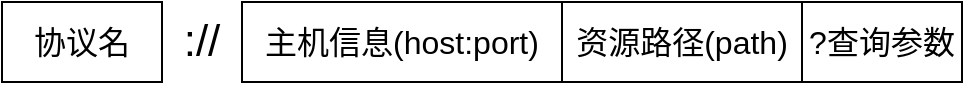 <mxfile version="10.7.7" type="device"><diagram id="YWKCaoE81KAT6_ziKfPa" name="第 1 页"><mxGraphModel dx="308" dy="537" grid="1" gridSize="10" guides="1" tooltips="1" connect="1" arrows="1" fold="1" page="1" pageScale="1" pageWidth="827" pageHeight="1169" math="0" shadow="0"><root><mxCell id="0"/><mxCell id="1" parent="0"/><mxCell id="5dlEhL4xEhaY7L9COS7c-1" value="&lt;font style=&quot;font-size: 16px&quot;&gt;协议名&lt;/font&gt;" style="rounded=0;whiteSpace=wrap;html=1;" vertex="1" parent="1"><mxGeometry x="80" y="200" width="80" height="40" as="geometry"/></mxCell><mxCell id="5dlEhL4xEhaY7L9COS7c-2" value="&lt;font style=&quot;font-size: 22px&quot;&gt;://&lt;/font&gt;" style="text;html=1;strokeColor=none;fillColor=none;align=center;verticalAlign=middle;whiteSpace=wrap;rounded=0;" vertex="1" parent="1"><mxGeometry x="160" y="210" width="40" height="20" as="geometry"/></mxCell><mxCell id="5dlEhL4xEhaY7L9COS7c-3" value="&lt;font style=&quot;font-size: 16px&quot;&gt;主机信息(host:port)&lt;/font&gt;" style="rounded=0;whiteSpace=wrap;html=1;" vertex="1" parent="1"><mxGeometry x="200" y="200" width="160" height="40" as="geometry"/></mxCell><mxCell id="5dlEhL4xEhaY7L9COS7c-4" value="&lt;font style=&quot;font-size: 16px&quot;&gt;资源路径(path)&lt;/font&gt;" style="rounded=0;whiteSpace=wrap;html=1;" vertex="1" parent="1"><mxGeometry x="360" y="200" width="120" height="40" as="geometry"/></mxCell><mxCell id="5dlEhL4xEhaY7L9COS7c-5" value="&lt;font style=&quot;font-size: 16px&quot;&gt;?查询参数&lt;/font&gt;" style="rounded=0;whiteSpace=wrap;html=1;" vertex="1" parent="1"><mxGeometry x="480" y="200" width="80" height="40" as="geometry"/></mxCell></root></mxGraphModel></diagram></mxfile>